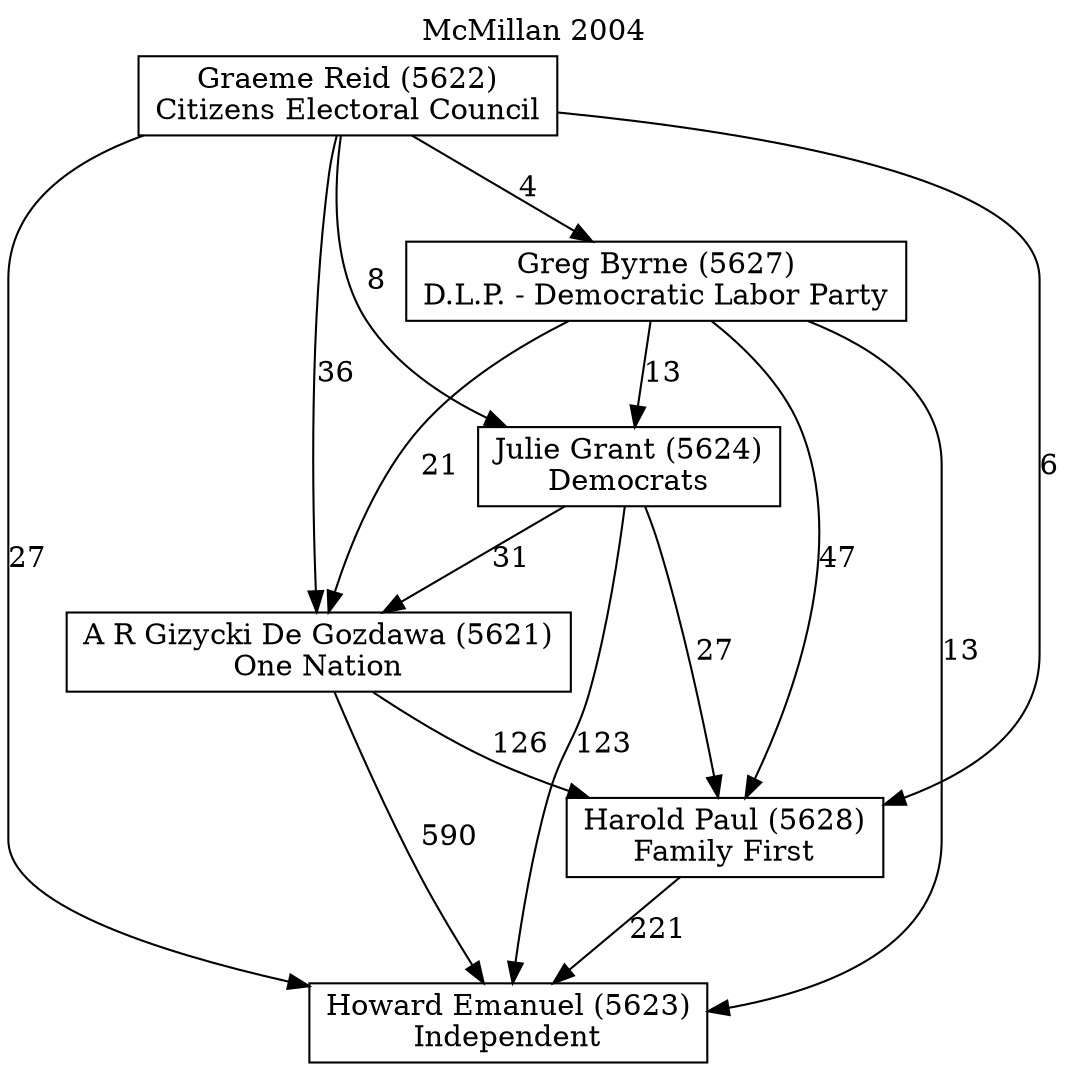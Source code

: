 // House preference flow
digraph "Howard Emanuel (5623)_McMillan_2004" {
	graph [label="McMillan 2004" labelloc=t mclimit=10]
	node [shape=box]
	"Howard Emanuel (5623)" [label="Howard Emanuel (5623)
Independent"]
	"Harold Paul (5628)" [label="Harold Paul (5628)
Family First"]
	"A R Gizycki De Gozdawa (5621)" [label="A R Gizycki De Gozdawa (5621)
One Nation"]
	"Julie Grant (5624)" [label="Julie Grant (5624)
Democrats"]
	"Greg Byrne (5627)" [label="Greg Byrne (5627)
D.L.P. - Democratic Labor Party"]
	"Graeme Reid (5622)" [label="Graeme Reid (5622)
Citizens Electoral Council"]
	"Harold Paul (5628)" -> "Howard Emanuel (5623)" [label=221]
	"A R Gizycki De Gozdawa (5621)" -> "Harold Paul (5628)" [label=126]
	"Julie Grant (5624)" -> "A R Gizycki De Gozdawa (5621)" [label=31]
	"Greg Byrne (5627)" -> "Julie Grant (5624)" [label=13]
	"Graeme Reid (5622)" -> "Greg Byrne (5627)" [label=4]
	"A R Gizycki De Gozdawa (5621)" -> "Howard Emanuel (5623)" [label=590]
	"Julie Grant (5624)" -> "Howard Emanuel (5623)" [label=123]
	"Greg Byrne (5627)" -> "Howard Emanuel (5623)" [label=13]
	"Graeme Reid (5622)" -> "Howard Emanuel (5623)" [label=27]
	"Graeme Reid (5622)" -> "Julie Grant (5624)" [label=8]
	"Greg Byrne (5627)" -> "A R Gizycki De Gozdawa (5621)" [label=21]
	"Graeme Reid (5622)" -> "A R Gizycki De Gozdawa (5621)" [label=36]
	"Julie Grant (5624)" -> "Harold Paul (5628)" [label=27]
	"Greg Byrne (5627)" -> "Harold Paul (5628)" [label=47]
	"Graeme Reid (5622)" -> "Harold Paul (5628)" [label=6]
}
